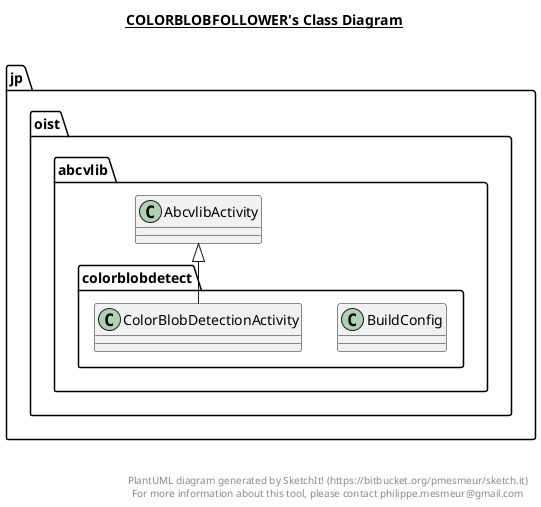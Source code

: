 @startuml

title __COLORBLOBFOLLOWER's Class Diagram__\n

  namespace jp.oist.abcvlib.colorblobdetect {
    class jp.oist.abcvlib.colorblobdetect.BuildConfig {
    }
  }
  

  namespace jp.oist.abcvlib.colorblobdetect {
    class jp.oist.abcvlib.colorblobdetect.ColorBlobDetectionActivity {
    }
  }
  

  jp.oist.abcvlib.colorblobdetect.ColorBlobDetectionActivity -up-|> jp.oist.abcvlib.AbcvlibActivity


right footer


PlantUML diagram generated by SketchIt! (https://bitbucket.org/pmesmeur/sketch.it)
For more information about this tool, please contact philippe.mesmeur@gmail.com
endfooter

@enduml
